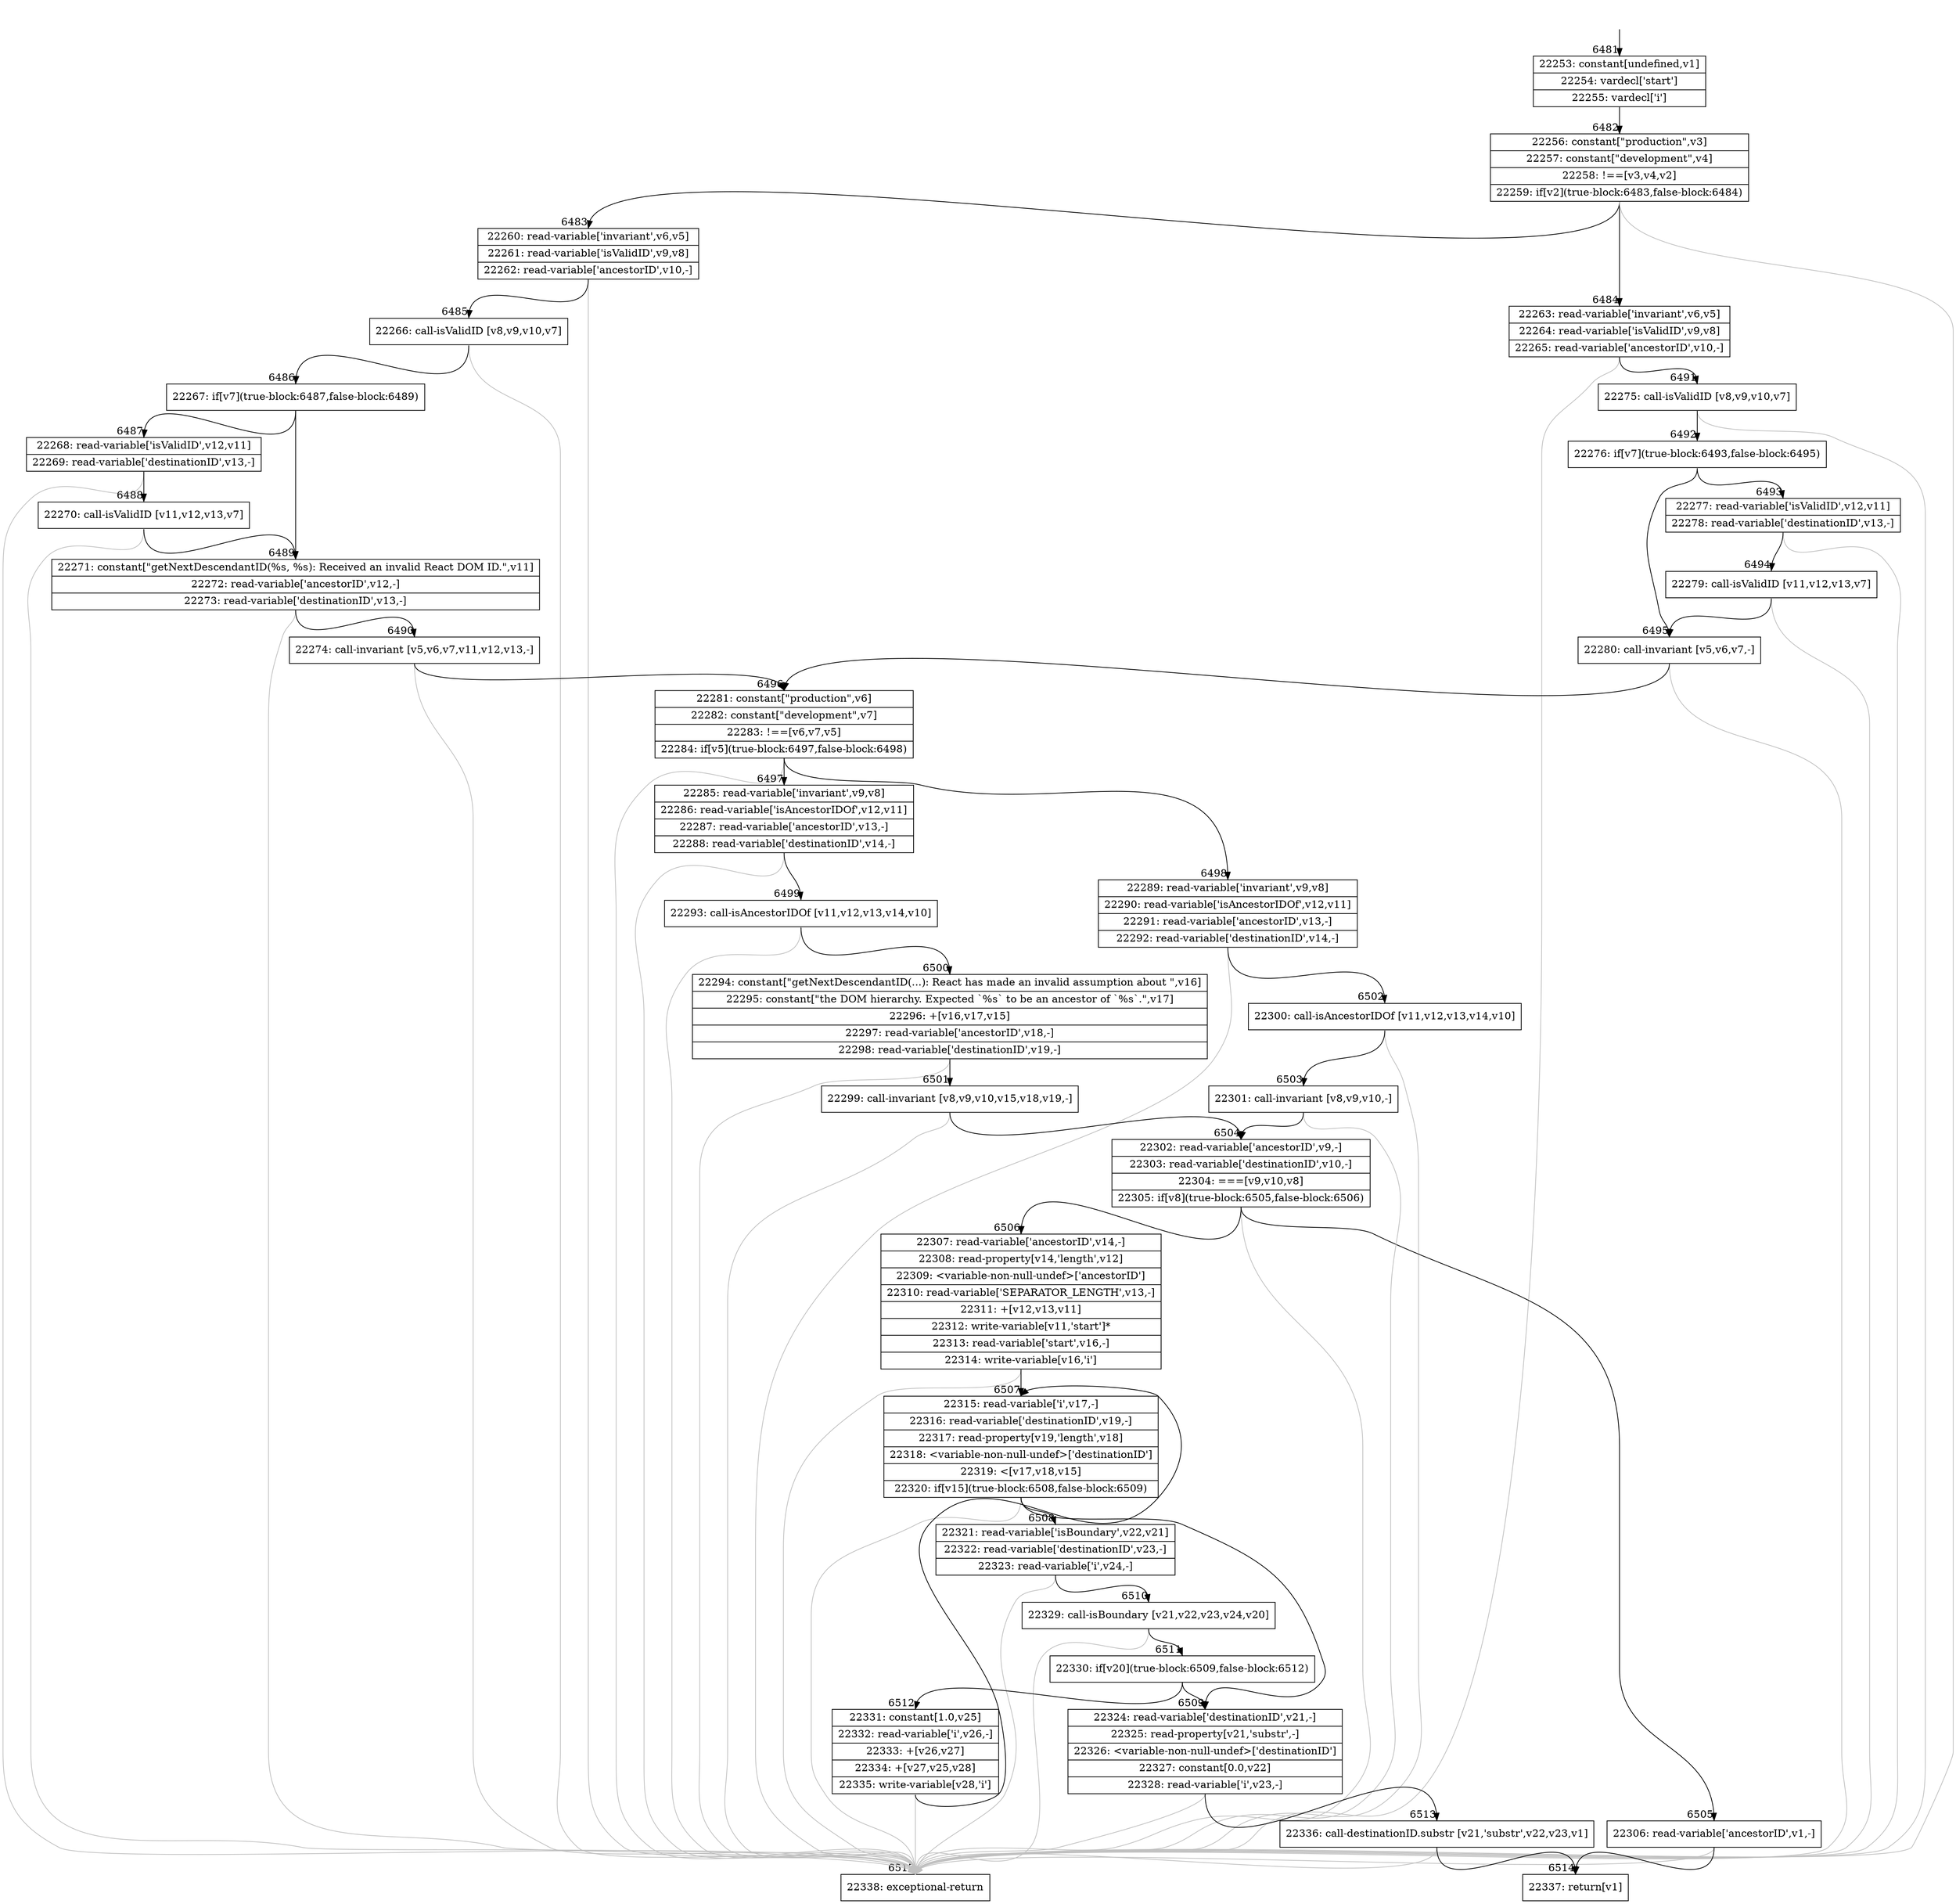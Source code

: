 digraph {
rankdir="TD"
BB_entry448[shape=none,label=""];
BB_entry448 -> BB6481 [tailport=s, headport=n, headlabel="    6481"]
BB6481 [shape=record label="{22253: constant[undefined,v1]|22254: vardecl['start']|22255: vardecl['i']}" ] 
BB6481 -> BB6482 [tailport=s, headport=n, headlabel="      6482"]
BB6482 [shape=record label="{22256: constant[\"production\",v3]|22257: constant[\"development\",v4]|22258: !==[v3,v4,v2]|22259: if[v2](true-block:6483,false-block:6484)}" ] 
BB6482 -> BB6483 [tailport=s, headport=n, headlabel="      6483"]
BB6482 -> BB6484 [tailport=s, headport=n, headlabel="      6484"]
BB6482 -> BB6515 [tailport=s, headport=n, color=gray, headlabel="      6515"]
BB6483 [shape=record label="{22260: read-variable['invariant',v6,v5]|22261: read-variable['isValidID',v9,v8]|22262: read-variable['ancestorID',v10,-]}" ] 
BB6483 -> BB6485 [tailport=s, headport=n, headlabel="      6485"]
BB6483 -> BB6515 [tailport=s, headport=n, color=gray]
BB6484 [shape=record label="{22263: read-variable['invariant',v6,v5]|22264: read-variable['isValidID',v9,v8]|22265: read-variable['ancestorID',v10,-]}" ] 
BB6484 -> BB6491 [tailport=s, headport=n, headlabel="      6491"]
BB6484 -> BB6515 [tailport=s, headport=n, color=gray]
BB6485 [shape=record label="{22266: call-isValidID [v8,v9,v10,v7]}" ] 
BB6485 -> BB6486 [tailport=s, headport=n, headlabel="      6486"]
BB6485 -> BB6515 [tailport=s, headport=n, color=gray]
BB6486 [shape=record label="{22267: if[v7](true-block:6487,false-block:6489)}" ] 
BB6486 -> BB6489 [tailport=s, headport=n, headlabel="      6489"]
BB6486 -> BB6487 [tailport=s, headport=n, headlabel="      6487"]
BB6487 [shape=record label="{22268: read-variable['isValidID',v12,v11]|22269: read-variable['destinationID',v13,-]}" ] 
BB6487 -> BB6488 [tailport=s, headport=n, headlabel="      6488"]
BB6487 -> BB6515 [tailport=s, headport=n, color=gray]
BB6488 [shape=record label="{22270: call-isValidID [v11,v12,v13,v7]}" ] 
BB6488 -> BB6489 [tailport=s, headport=n]
BB6488 -> BB6515 [tailport=s, headport=n, color=gray]
BB6489 [shape=record label="{22271: constant[\"getNextDescendantID(%s, %s): Received an invalid React DOM ID.\",v11]|22272: read-variable['ancestorID',v12,-]|22273: read-variable['destinationID',v13,-]}" ] 
BB6489 -> BB6490 [tailport=s, headport=n, headlabel="      6490"]
BB6489 -> BB6515 [tailport=s, headport=n, color=gray]
BB6490 [shape=record label="{22274: call-invariant [v5,v6,v7,v11,v12,v13,-]}" ] 
BB6490 -> BB6496 [tailport=s, headport=n, headlabel="      6496"]
BB6490 -> BB6515 [tailport=s, headport=n, color=gray]
BB6491 [shape=record label="{22275: call-isValidID [v8,v9,v10,v7]}" ] 
BB6491 -> BB6492 [tailport=s, headport=n, headlabel="      6492"]
BB6491 -> BB6515 [tailport=s, headport=n, color=gray]
BB6492 [shape=record label="{22276: if[v7](true-block:6493,false-block:6495)}" ] 
BB6492 -> BB6495 [tailport=s, headport=n, headlabel="      6495"]
BB6492 -> BB6493 [tailport=s, headport=n, headlabel="      6493"]
BB6493 [shape=record label="{22277: read-variable['isValidID',v12,v11]|22278: read-variable['destinationID',v13,-]}" ] 
BB6493 -> BB6494 [tailport=s, headport=n, headlabel="      6494"]
BB6493 -> BB6515 [tailport=s, headport=n, color=gray]
BB6494 [shape=record label="{22279: call-isValidID [v11,v12,v13,v7]}" ] 
BB6494 -> BB6495 [tailport=s, headport=n]
BB6494 -> BB6515 [tailport=s, headport=n, color=gray]
BB6495 [shape=record label="{22280: call-invariant [v5,v6,v7,-]}" ] 
BB6495 -> BB6496 [tailport=s, headport=n]
BB6495 -> BB6515 [tailport=s, headport=n, color=gray]
BB6496 [shape=record label="{22281: constant[\"production\",v6]|22282: constant[\"development\",v7]|22283: !==[v6,v7,v5]|22284: if[v5](true-block:6497,false-block:6498)}" ] 
BB6496 -> BB6497 [tailport=s, headport=n, headlabel="      6497"]
BB6496 -> BB6498 [tailport=s, headport=n, headlabel="      6498"]
BB6496 -> BB6515 [tailport=s, headport=n, color=gray]
BB6497 [shape=record label="{22285: read-variable['invariant',v9,v8]|22286: read-variable['isAncestorIDOf',v12,v11]|22287: read-variable['ancestorID',v13,-]|22288: read-variable['destinationID',v14,-]}" ] 
BB6497 -> BB6499 [tailport=s, headport=n, headlabel="      6499"]
BB6497 -> BB6515 [tailport=s, headport=n, color=gray]
BB6498 [shape=record label="{22289: read-variable['invariant',v9,v8]|22290: read-variable['isAncestorIDOf',v12,v11]|22291: read-variable['ancestorID',v13,-]|22292: read-variable['destinationID',v14,-]}" ] 
BB6498 -> BB6502 [tailport=s, headport=n, headlabel="      6502"]
BB6498 -> BB6515 [tailport=s, headport=n, color=gray]
BB6499 [shape=record label="{22293: call-isAncestorIDOf [v11,v12,v13,v14,v10]}" ] 
BB6499 -> BB6500 [tailport=s, headport=n, headlabel="      6500"]
BB6499 -> BB6515 [tailport=s, headport=n, color=gray]
BB6500 [shape=record label="{22294: constant[\"getNextDescendantID(...): React has made an invalid assumption about \",v16]|22295: constant[\"the DOM hierarchy. Expected `%s` to be an ancestor of `%s`.\",v17]|22296: +[v16,v17,v15]|22297: read-variable['ancestorID',v18,-]|22298: read-variable['destinationID',v19,-]}" ] 
BB6500 -> BB6501 [tailport=s, headport=n, headlabel="      6501"]
BB6500 -> BB6515 [tailport=s, headport=n, color=gray]
BB6501 [shape=record label="{22299: call-invariant [v8,v9,v10,v15,v18,v19,-]}" ] 
BB6501 -> BB6504 [tailport=s, headport=n, headlabel="      6504"]
BB6501 -> BB6515 [tailport=s, headport=n, color=gray]
BB6502 [shape=record label="{22300: call-isAncestorIDOf [v11,v12,v13,v14,v10]}" ] 
BB6502 -> BB6503 [tailport=s, headport=n, headlabel="      6503"]
BB6502 -> BB6515 [tailport=s, headport=n, color=gray]
BB6503 [shape=record label="{22301: call-invariant [v8,v9,v10,-]}" ] 
BB6503 -> BB6504 [tailport=s, headport=n]
BB6503 -> BB6515 [tailport=s, headport=n, color=gray]
BB6504 [shape=record label="{22302: read-variable['ancestorID',v9,-]|22303: read-variable['destinationID',v10,-]|22304: ===[v9,v10,v8]|22305: if[v8](true-block:6505,false-block:6506)}" ] 
BB6504 -> BB6505 [tailport=s, headport=n, headlabel="      6505"]
BB6504 -> BB6506 [tailport=s, headport=n, headlabel="      6506"]
BB6504 -> BB6515 [tailport=s, headport=n, color=gray]
BB6505 [shape=record label="{22306: read-variable['ancestorID',v1,-]}" ] 
BB6505 -> BB6514 [tailport=s, headport=n, headlabel="      6514"]
BB6505 -> BB6515 [tailport=s, headport=n, color=gray]
BB6506 [shape=record label="{22307: read-variable['ancestorID',v14,-]|22308: read-property[v14,'length',v12]|22309: \<variable-non-null-undef\>['ancestorID']|22310: read-variable['SEPARATOR_LENGTH',v13,-]|22311: +[v12,v13,v11]|22312: write-variable[v11,'start']*|22313: read-variable['start',v16,-]|22314: write-variable[v16,'i']}" ] 
BB6506 -> BB6507 [tailport=s, headport=n, headlabel="      6507"]
BB6506 -> BB6515 [tailport=s, headport=n, color=gray]
BB6507 [shape=record label="{22315: read-variable['i',v17,-]|22316: read-variable['destinationID',v19,-]|22317: read-property[v19,'length',v18]|22318: \<variable-non-null-undef\>['destinationID']|22319: \<[v17,v18,v15]|22320: if[v15](true-block:6508,false-block:6509)}" ] 
BB6507 -> BB6508 [tailport=s, headport=n, headlabel="      6508"]
BB6507 -> BB6509 [tailport=s, headport=n, headlabel="      6509"]
BB6507 -> BB6515 [tailport=s, headport=n, color=gray]
BB6508 [shape=record label="{22321: read-variable['isBoundary',v22,v21]|22322: read-variable['destinationID',v23,-]|22323: read-variable['i',v24,-]}" ] 
BB6508 -> BB6510 [tailport=s, headport=n, headlabel="      6510"]
BB6508 -> BB6515 [tailport=s, headport=n, color=gray]
BB6509 [shape=record label="{22324: read-variable['destinationID',v21,-]|22325: read-property[v21,'substr',-]|22326: \<variable-non-null-undef\>['destinationID']|22327: constant[0.0,v22]|22328: read-variable['i',v23,-]}" ] 
BB6509 -> BB6513 [tailport=s, headport=n, headlabel="      6513"]
BB6509 -> BB6515 [tailport=s, headport=n, color=gray]
BB6510 [shape=record label="{22329: call-isBoundary [v21,v22,v23,v24,v20]}" ] 
BB6510 -> BB6511 [tailport=s, headport=n, headlabel="      6511"]
BB6510 -> BB6515 [tailport=s, headport=n, color=gray]
BB6511 [shape=record label="{22330: if[v20](true-block:6509,false-block:6512)}" ] 
BB6511 -> BB6509 [tailport=s, headport=n]
BB6511 -> BB6512 [tailport=s, headport=n, headlabel="      6512"]
BB6512 [shape=record label="{22331: constant[1.0,v25]|22332: read-variable['i',v26,-]|22333: +[v26,v27]|22334: +[v27,v25,v28]|22335: write-variable[v28,'i']}" ] 
BB6512 -> BB6507 [tailport=s, headport=n]
BB6512 -> BB6515 [tailport=s, headport=n, color=gray]
BB6513 [shape=record label="{22336: call-destinationID.substr [v21,'substr',v22,v23,v1]}" ] 
BB6513 -> BB6514 [tailport=s, headport=n]
BB6513 -> BB6515 [tailport=s, headport=n, color=gray]
BB6514 [shape=record label="{22337: return[v1]}" ] 
BB6515 [shape=record label="{22338: exceptional-return}" ] 
//#$~ 11410
}
